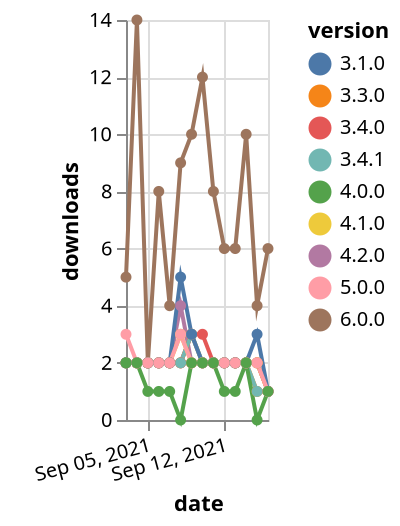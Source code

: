 {"$schema": "https://vega.github.io/schema/vega-lite/v5.json", "description": "A simple bar chart with embedded data.", "data": {"values": [{"date": "2021-09-03", "total": 2040, "delta": 2, "version": "4.2.0"}, {"date": "2021-09-04", "total": 2042, "delta": 2, "version": "4.2.0"}, {"date": "2021-09-05", "total": 2044, "delta": 2, "version": "4.2.0"}, {"date": "2021-09-06", "total": 2046, "delta": 2, "version": "4.2.0"}, {"date": "2021-09-07", "total": 2048, "delta": 2, "version": "4.2.0"}, {"date": "2021-09-08", "total": 2052, "delta": 4, "version": "4.2.0"}, {"date": "2021-09-09", "total": 2054, "delta": 2, "version": "4.2.0"}, {"date": "2021-09-10", "total": 2056, "delta": 2, "version": "4.2.0"}, {"date": "2021-09-11", "total": 2058, "delta": 2, "version": "4.2.0"}, {"date": "2021-09-12", "total": 2060, "delta": 2, "version": "4.2.0"}, {"date": "2021-09-13", "total": 2062, "delta": 2, "version": "4.2.0"}, {"date": "2021-09-14", "total": 2064, "delta": 2, "version": "4.2.0"}, {"date": "2021-09-15", "total": 2066, "delta": 2, "version": "4.2.0"}, {"date": "2021-09-16", "total": 2067, "delta": 1, "version": "4.2.0"}, {"date": "2021-09-03", "total": 2373, "delta": 2, "version": "3.3.0"}, {"date": "2021-09-04", "total": 2375, "delta": 2, "version": "3.3.0"}, {"date": "2021-09-05", "total": 2377, "delta": 2, "version": "3.3.0"}, {"date": "2021-09-06", "total": 2379, "delta": 2, "version": "3.3.0"}, {"date": "2021-09-07", "total": 2381, "delta": 2, "version": "3.3.0"}, {"date": "2021-09-08", "total": 2383, "delta": 2, "version": "3.3.0"}, {"date": "2021-09-09", "total": 2386, "delta": 3, "version": "3.3.0"}, {"date": "2021-09-10", "total": 2388, "delta": 2, "version": "3.3.0"}, {"date": "2021-09-11", "total": 2390, "delta": 2, "version": "3.3.0"}, {"date": "2021-09-12", "total": 2392, "delta": 2, "version": "3.3.0"}, {"date": "2021-09-13", "total": 2394, "delta": 2, "version": "3.3.0"}, {"date": "2021-09-14", "total": 2396, "delta": 2, "version": "3.3.0"}, {"date": "2021-09-15", "total": 2397, "delta": 1, "version": "3.3.0"}, {"date": "2021-09-16", "total": 2398, "delta": 1, "version": "3.3.0"}, {"date": "2021-09-03", "total": 2135, "delta": 2, "version": "3.4.0"}, {"date": "2021-09-04", "total": 2137, "delta": 2, "version": "3.4.0"}, {"date": "2021-09-05", "total": 2139, "delta": 2, "version": "3.4.0"}, {"date": "2021-09-06", "total": 2141, "delta": 2, "version": "3.4.0"}, {"date": "2021-09-07", "total": 2143, "delta": 2, "version": "3.4.0"}, {"date": "2021-09-08", "total": 2145, "delta": 2, "version": "3.4.0"}, {"date": "2021-09-09", "total": 2148, "delta": 3, "version": "3.4.0"}, {"date": "2021-09-10", "total": 2151, "delta": 3, "version": "3.4.0"}, {"date": "2021-09-11", "total": 2153, "delta": 2, "version": "3.4.0"}, {"date": "2021-09-12", "total": 2155, "delta": 2, "version": "3.4.0"}, {"date": "2021-09-13", "total": 2157, "delta": 2, "version": "3.4.0"}, {"date": "2021-09-14", "total": 2159, "delta": 2, "version": "3.4.0"}, {"date": "2021-09-15", "total": 2161, "delta": 2, "version": "3.4.0"}, {"date": "2021-09-16", "total": 2162, "delta": 1, "version": "3.4.0"}, {"date": "2021-09-03", "total": 2900, "delta": 2, "version": "3.4.1"}, {"date": "2021-09-04", "total": 2902, "delta": 2, "version": "3.4.1"}, {"date": "2021-09-05", "total": 2904, "delta": 2, "version": "3.4.1"}, {"date": "2021-09-06", "total": 2906, "delta": 2, "version": "3.4.1"}, {"date": "2021-09-07", "total": 2908, "delta": 2, "version": "3.4.1"}, {"date": "2021-09-08", "total": 2910, "delta": 2, "version": "3.4.1"}, {"date": "2021-09-09", "total": 2913, "delta": 3, "version": "3.4.1"}, {"date": "2021-09-10", "total": 2915, "delta": 2, "version": "3.4.1"}, {"date": "2021-09-11", "total": 2917, "delta": 2, "version": "3.4.1"}, {"date": "2021-09-12", "total": 2919, "delta": 2, "version": "3.4.1"}, {"date": "2021-09-13", "total": 2921, "delta": 2, "version": "3.4.1"}, {"date": "2021-09-14", "total": 2923, "delta": 2, "version": "3.4.1"}, {"date": "2021-09-15", "total": 2924, "delta": 1, "version": "3.4.1"}, {"date": "2021-09-16", "total": 2925, "delta": 1, "version": "3.4.1"}, {"date": "2021-09-03", "total": 1837, "delta": 5, "version": "6.0.0"}, {"date": "2021-09-04", "total": 1851, "delta": 14, "version": "6.0.0"}, {"date": "2021-09-05", "total": 1853, "delta": 2, "version": "6.0.0"}, {"date": "2021-09-06", "total": 1861, "delta": 8, "version": "6.0.0"}, {"date": "2021-09-07", "total": 1865, "delta": 4, "version": "6.0.0"}, {"date": "2021-09-08", "total": 1874, "delta": 9, "version": "6.0.0"}, {"date": "2021-09-09", "total": 1884, "delta": 10, "version": "6.0.0"}, {"date": "2021-09-10", "total": 1896, "delta": 12, "version": "6.0.0"}, {"date": "2021-09-11", "total": 1904, "delta": 8, "version": "6.0.0"}, {"date": "2021-09-12", "total": 1910, "delta": 6, "version": "6.0.0"}, {"date": "2021-09-13", "total": 1916, "delta": 6, "version": "6.0.0"}, {"date": "2021-09-14", "total": 1926, "delta": 10, "version": "6.0.0"}, {"date": "2021-09-15", "total": 1930, "delta": 4, "version": "6.0.0"}, {"date": "2021-09-16", "total": 1936, "delta": 6, "version": "6.0.0"}, {"date": "2021-09-03", "total": 1518, "delta": 2, "version": "4.1.0"}, {"date": "2021-09-04", "total": 1520, "delta": 2, "version": "4.1.0"}, {"date": "2021-09-05", "total": 1522, "delta": 2, "version": "4.1.0"}, {"date": "2021-09-06", "total": 1524, "delta": 2, "version": "4.1.0"}, {"date": "2021-09-07", "total": 1526, "delta": 2, "version": "4.1.0"}, {"date": "2021-09-08", "total": 1529, "delta": 3, "version": "4.1.0"}, {"date": "2021-09-09", "total": 1531, "delta": 2, "version": "4.1.0"}, {"date": "2021-09-10", "total": 1533, "delta": 2, "version": "4.1.0"}, {"date": "2021-09-11", "total": 1535, "delta": 2, "version": "4.1.0"}, {"date": "2021-09-12", "total": 1537, "delta": 2, "version": "4.1.0"}, {"date": "2021-09-13", "total": 1539, "delta": 2, "version": "4.1.0"}, {"date": "2021-09-14", "total": 1541, "delta": 2, "version": "4.1.0"}, {"date": "2021-09-15", "total": 1543, "delta": 2, "version": "4.1.0"}, {"date": "2021-09-16", "total": 1544, "delta": 1, "version": "4.1.0"}, {"date": "2021-09-03", "total": 3254, "delta": 2, "version": "3.1.0"}, {"date": "2021-09-04", "total": 3256, "delta": 2, "version": "3.1.0"}, {"date": "2021-09-05", "total": 3258, "delta": 2, "version": "3.1.0"}, {"date": "2021-09-06", "total": 3260, "delta": 2, "version": "3.1.0"}, {"date": "2021-09-07", "total": 3262, "delta": 2, "version": "3.1.0"}, {"date": "2021-09-08", "total": 3267, "delta": 5, "version": "3.1.0"}, {"date": "2021-09-09", "total": 3270, "delta": 3, "version": "3.1.0"}, {"date": "2021-09-10", "total": 3272, "delta": 2, "version": "3.1.0"}, {"date": "2021-09-11", "total": 3274, "delta": 2, "version": "3.1.0"}, {"date": "2021-09-12", "total": 3276, "delta": 2, "version": "3.1.0"}, {"date": "2021-09-13", "total": 3278, "delta": 2, "version": "3.1.0"}, {"date": "2021-09-14", "total": 3280, "delta": 2, "version": "3.1.0"}, {"date": "2021-09-15", "total": 3283, "delta": 3, "version": "3.1.0"}, {"date": "2021-09-16", "total": 3284, "delta": 1, "version": "3.1.0"}, {"date": "2021-09-03", "total": 1380, "delta": 3, "version": "5.0.0"}, {"date": "2021-09-04", "total": 1382, "delta": 2, "version": "5.0.0"}, {"date": "2021-09-05", "total": 1384, "delta": 2, "version": "5.0.0"}, {"date": "2021-09-06", "total": 1386, "delta": 2, "version": "5.0.0"}, {"date": "2021-09-07", "total": 1388, "delta": 2, "version": "5.0.0"}, {"date": "2021-09-08", "total": 1391, "delta": 3, "version": "5.0.0"}, {"date": "2021-09-09", "total": 1393, "delta": 2, "version": "5.0.0"}, {"date": "2021-09-10", "total": 1395, "delta": 2, "version": "5.0.0"}, {"date": "2021-09-11", "total": 1397, "delta": 2, "version": "5.0.0"}, {"date": "2021-09-12", "total": 1399, "delta": 2, "version": "5.0.0"}, {"date": "2021-09-13", "total": 1401, "delta": 2, "version": "5.0.0"}, {"date": "2021-09-14", "total": 1403, "delta": 2, "version": "5.0.0"}, {"date": "2021-09-15", "total": 1405, "delta": 2, "version": "5.0.0"}, {"date": "2021-09-16", "total": 1406, "delta": 1, "version": "5.0.0"}, {"date": "2021-09-03", "total": 828, "delta": 2, "version": "4.0.0"}, {"date": "2021-09-04", "total": 830, "delta": 2, "version": "4.0.0"}, {"date": "2021-09-05", "total": 831, "delta": 1, "version": "4.0.0"}, {"date": "2021-09-06", "total": 832, "delta": 1, "version": "4.0.0"}, {"date": "2021-09-07", "total": 833, "delta": 1, "version": "4.0.0"}, {"date": "2021-09-08", "total": 833, "delta": 0, "version": "4.0.0"}, {"date": "2021-09-09", "total": 835, "delta": 2, "version": "4.0.0"}, {"date": "2021-09-10", "total": 837, "delta": 2, "version": "4.0.0"}, {"date": "2021-09-11", "total": 839, "delta": 2, "version": "4.0.0"}, {"date": "2021-09-12", "total": 840, "delta": 1, "version": "4.0.0"}, {"date": "2021-09-13", "total": 841, "delta": 1, "version": "4.0.0"}, {"date": "2021-09-14", "total": 843, "delta": 2, "version": "4.0.0"}, {"date": "2021-09-15", "total": 843, "delta": 0, "version": "4.0.0"}, {"date": "2021-09-16", "total": 844, "delta": 1, "version": "4.0.0"}]}, "width": "container", "mark": {"type": "line", "point": {"filled": true}}, "encoding": {"x": {"field": "date", "type": "temporal", "timeUnit": "yearmonthdate", "title": "date", "axis": {"labelAngle": -15}}, "y": {"field": "delta", "type": "quantitative", "title": "downloads"}, "color": {"field": "version", "type": "nominal"}, "tooltip": {"field": "delta"}}}